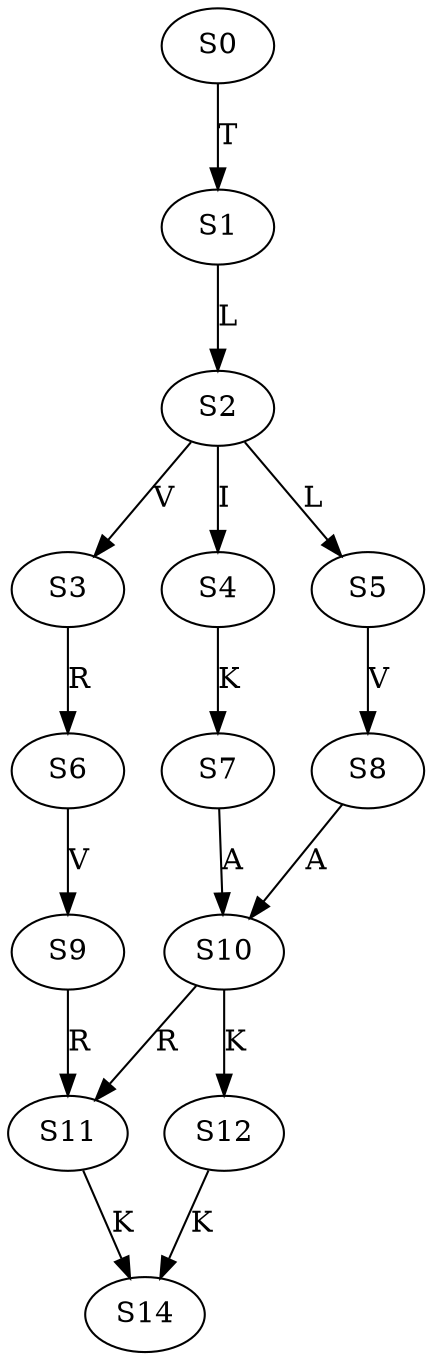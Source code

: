 strict digraph  {
	S0 -> S1 [ label = T ];
	S1 -> S2 [ label = L ];
	S2 -> S3 [ label = V ];
	S2 -> S4 [ label = I ];
	S2 -> S5 [ label = L ];
	S3 -> S6 [ label = R ];
	S4 -> S7 [ label = K ];
	S5 -> S8 [ label = V ];
	S6 -> S9 [ label = V ];
	S7 -> S10 [ label = A ];
	S8 -> S10 [ label = A ];
	S9 -> S11 [ label = R ];
	S10 -> S12 [ label = K ];
	S10 -> S11 [ label = R ];
	S11 -> S14 [ label = K ];
	S12 -> S14 [ label = K ];
}
